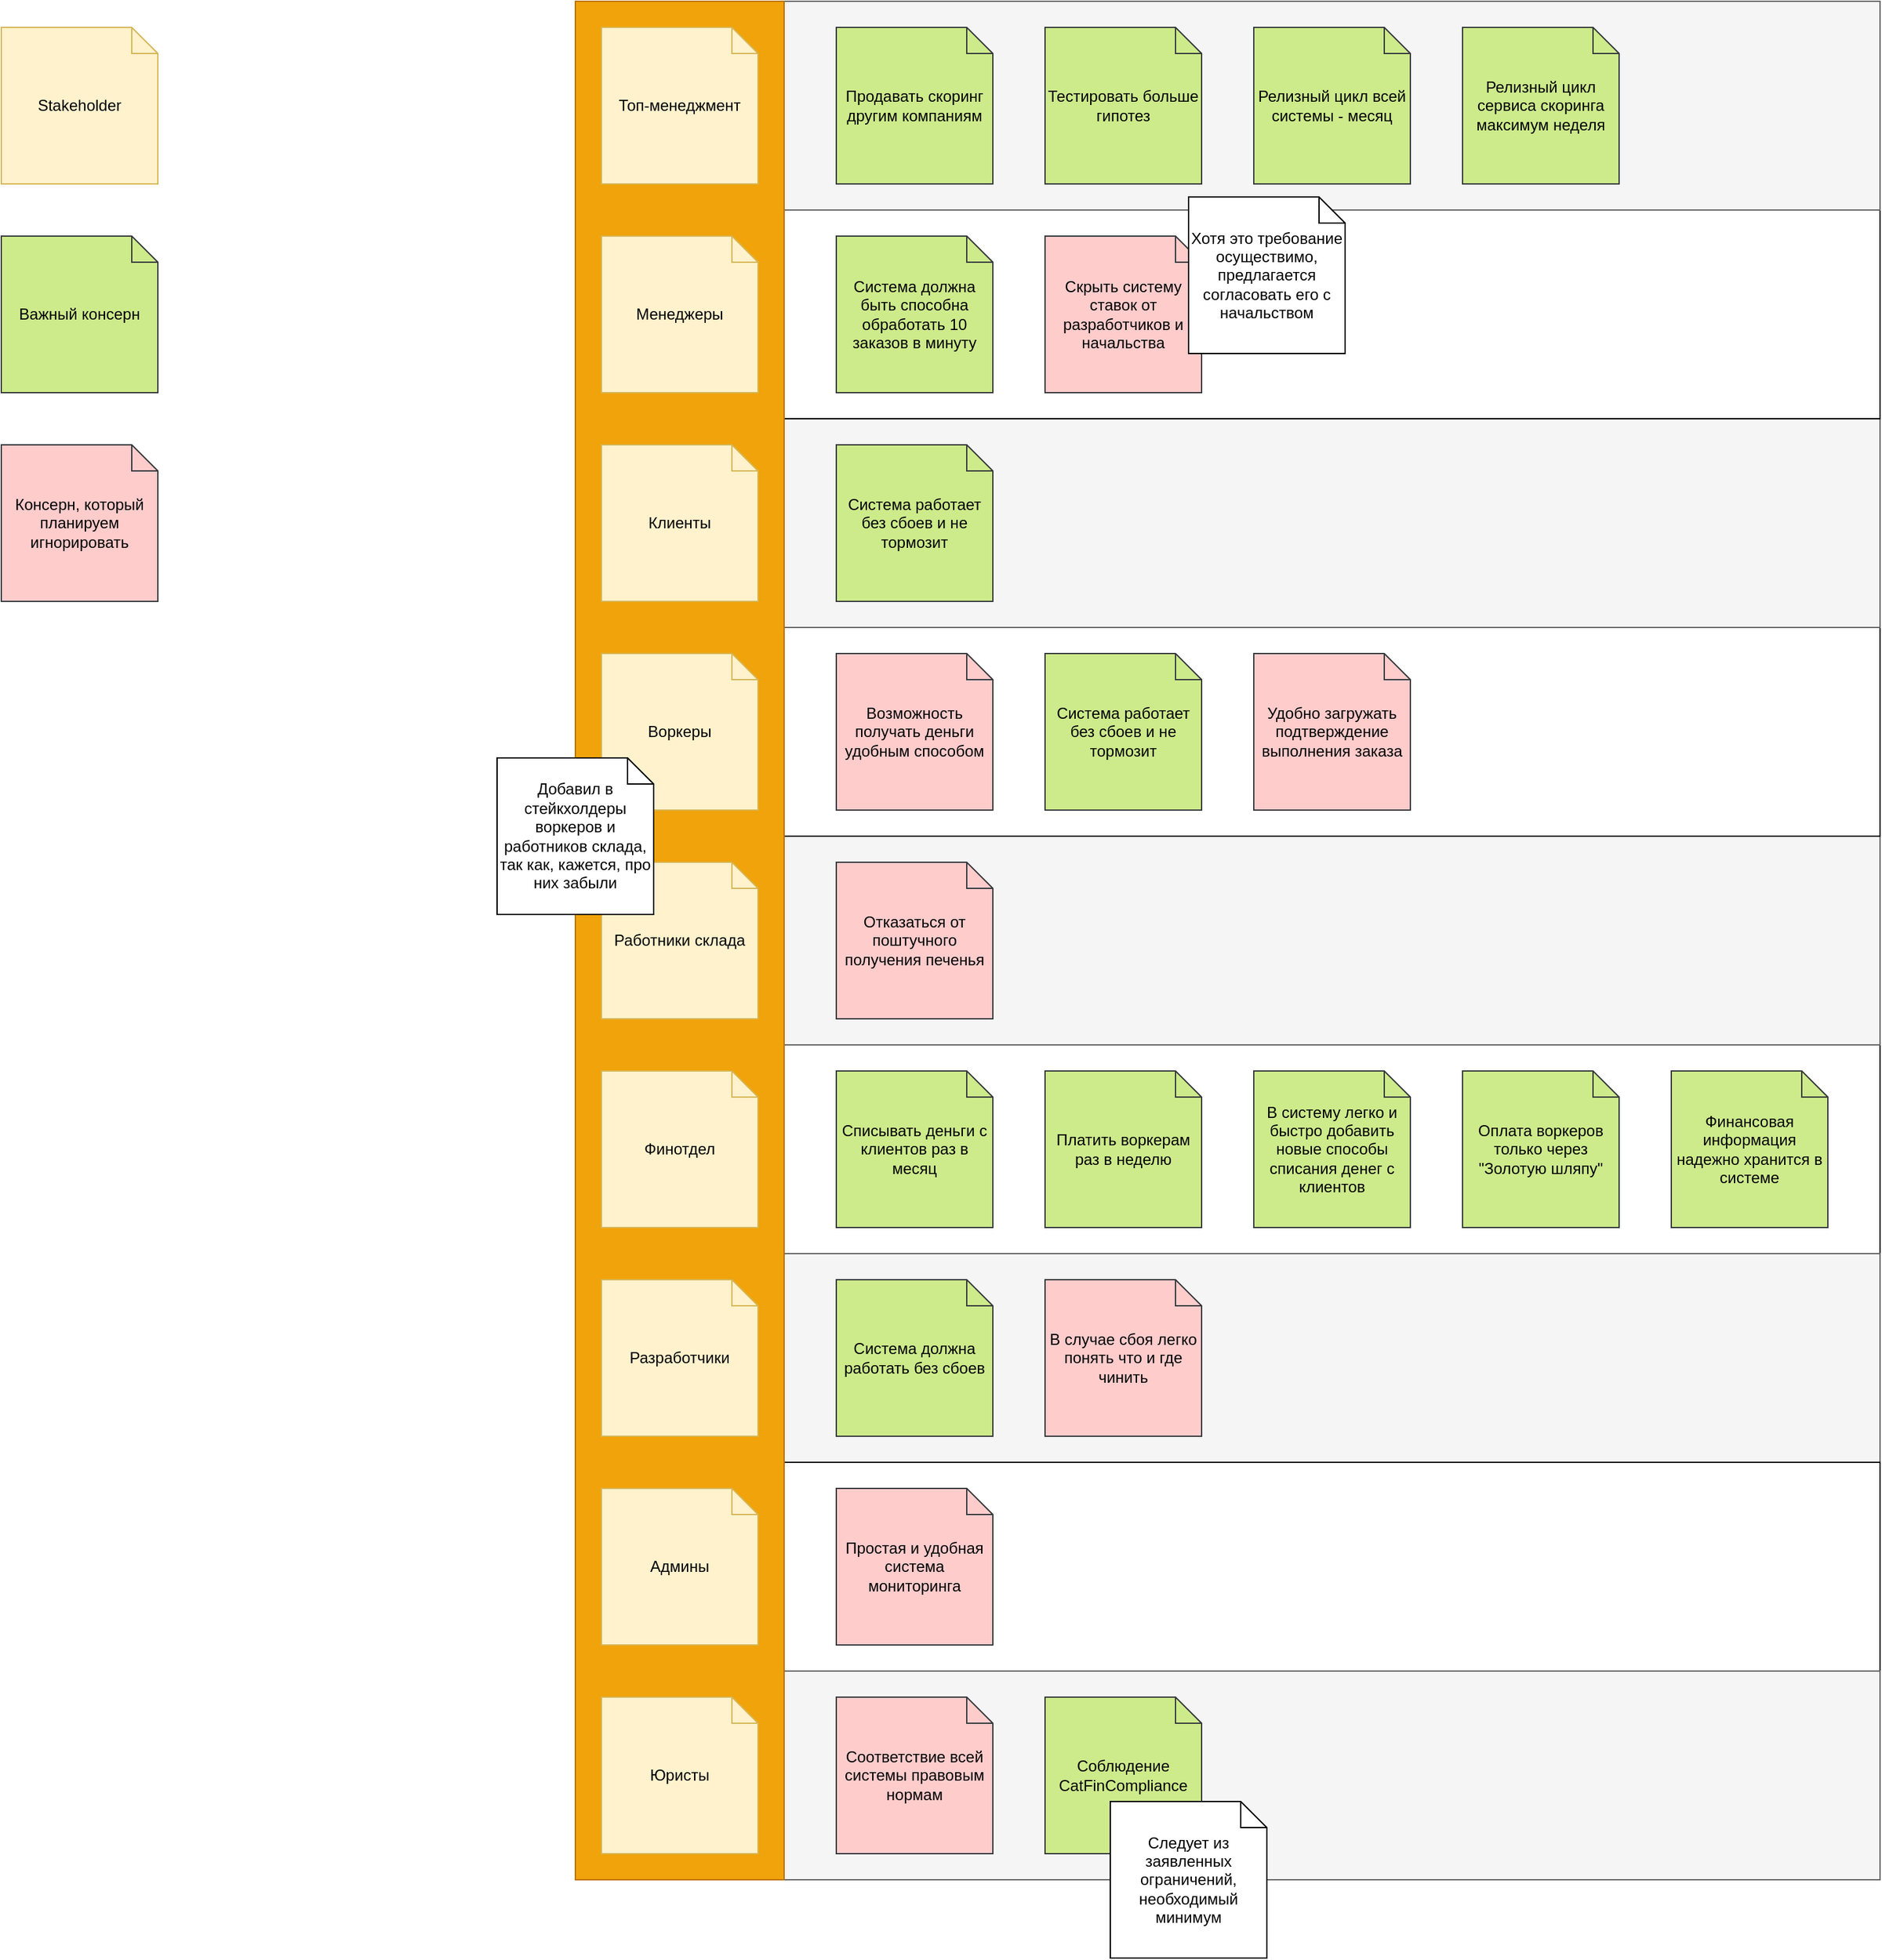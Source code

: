 <mxfile version="21.2.8" type="device">
  <diagram name="Страница 1" id="HH9NPQuQ5fqCs6wBog1j">
    <mxGraphModel dx="1114" dy="1149" grid="1" gridSize="10" guides="1" tooltips="1" connect="1" arrows="1" fold="1" page="1" pageScale="1" pageWidth="2339" pageHeight="3300" math="0" shadow="0">
      <root>
        <mxCell id="0" />
        <mxCell id="1" parent="0" />
        <mxCell id="-xvaMhIPt988bRbWAHjX-48" value="" style="rounded=0;whiteSpace=wrap;html=1;fillStyle=auto;" parent="1" vertex="1">
          <mxGeometry x="640" y="820" width="840" height="160" as="geometry" />
        </mxCell>
        <mxCell id="-xvaMhIPt988bRbWAHjX-49" value="" style="rounded=0;whiteSpace=wrap;html=1;fillStyle=auto;fillColor=#f5f5f5;fontColor=#333333;strokeColor=#666666;" parent="1" vertex="1">
          <mxGeometry x="640" y="980" width="840" height="160" as="geometry" />
        </mxCell>
        <mxCell id="-xvaMhIPt988bRbWAHjX-50" value="" style="rounded=0;whiteSpace=wrap;html=1;fillStyle=auto;" parent="1" vertex="1">
          <mxGeometry x="640" y="1140" width="840" height="160" as="geometry" />
        </mxCell>
        <mxCell id="-xvaMhIPt988bRbWAHjX-51" value="" style="rounded=0;whiteSpace=wrap;html=1;fillStyle=auto;fillColor=#f5f5f5;fontColor=#333333;strokeColor=#666666;" parent="1" vertex="1">
          <mxGeometry x="640" y="1300" width="840" height="160" as="geometry" />
        </mxCell>
        <mxCell id="-xvaMhIPt988bRbWAHjX-47" value="" style="rounded=0;whiteSpace=wrap;html=1;fillStyle=auto;fillColor=#f5f5f5;fontColor=#333333;strokeColor=#666666;" parent="1" vertex="1">
          <mxGeometry x="640" y="660" width="840" height="160" as="geometry" />
        </mxCell>
        <mxCell id="-xvaMhIPt988bRbWAHjX-46" value="" style="rounded=0;whiteSpace=wrap;html=1;fillStyle=auto;" parent="1" vertex="1">
          <mxGeometry x="640" y="500" width="840" height="160" as="geometry" />
        </mxCell>
        <mxCell id="-xvaMhIPt988bRbWAHjX-45" value="" style="rounded=0;whiteSpace=wrap;html=1;fillColor=#f5f5f5;fontColor=#333333;strokeColor=#666666;" parent="1" vertex="1">
          <mxGeometry x="640" y="340" width="840" height="160" as="geometry" />
        </mxCell>
        <mxCell id="-xvaMhIPt988bRbWAHjX-44" value="" style="rounded=0;whiteSpace=wrap;html=1;" parent="1" vertex="1">
          <mxGeometry x="640" y="180" width="840" height="160" as="geometry" />
        </mxCell>
        <mxCell id="-xvaMhIPt988bRbWAHjX-43" value="" style="rounded=0;whiteSpace=wrap;html=1;fillColor=#f5f5f5;fontColor=#333333;strokeColor=#666666;" parent="1" vertex="1">
          <mxGeometry x="640" y="20" width="840" height="160" as="geometry" />
        </mxCell>
        <mxCell id="-xvaMhIPt988bRbWAHjX-11" value="" style="rounded=0;whiteSpace=wrap;html=1;fillColor=#f0a30a;strokeColor=#BD7000;fontColor=#000000;" parent="1" vertex="1">
          <mxGeometry x="480" y="20" width="160" height="1440" as="geometry" />
        </mxCell>
        <mxCell id="-xvaMhIPt988bRbWAHjX-1" value="Stakeholder" style="shape=note;size=20;whiteSpace=wrap;html=1;fillColor=#fff2cc;strokeColor=#d6b656;" parent="1" vertex="1">
          <mxGeometry x="40" y="40" width="120" height="120" as="geometry" />
        </mxCell>
        <mxCell id="-xvaMhIPt988bRbWAHjX-2" value="Топ-менеджмент" style="shape=note;size=20;whiteSpace=wrap;html=1;fillColor=#fff2cc;strokeColor=#d6b656;" parent="1" vertex="1">
          <mxGeometry x="500" y="40" width="120" height="120" as="geometry" />
        </mxCell>
        <mxCell id="-xvaMhIPt988bRbWAHjX-3" value="Менеджеры" style="shape=note;size=20;whiteSpace=wrap;html=1;fillColor=#fff2cc;strokeColor=#d6b656;" parent="1" vertex="1">
          <mxGeometry x="500" y="200" width="120" height="120" as="geometry" />
        </mxCell>
        <mxCell id="-xvaMhIPt988bRbWAHjX-4" value="Финотдел" style="shape=note;size=20;whiteSpace=wrap;html=1;fillColor=#fff2cc;strokeColor=#d6b656;" parent="1" vertex="1">
          <mxGeometry x="500" y="840" width="120" height="120" as="geometry" />
        </mxCell>
        <mxCell id="-xvaMhIPt988bRbWAHjX-5" value="Разработчики" style="shape=note;size=20;whiteSpace=wrap;html=1;fillColor=#fff2cc;strokeColor=#d6b656;" parent="1" vertex="1">
          <mxGeometry x="500" y="1000" width="120" height="120" as="geometry" />
        </mxCell>
        <mxCell id="-xvaMhIPt988bRbWAHjX-6" value="Админы" style="shape=note;size=20;whiteSpace=wrap;html=1;fillColor=#fff2cc;strokeColor=#d6b656;" parent="1" vertex="1">
          <mxGeometry x="500" y="1160" width="120" height="120" as="geometry" />
        </mxCell>
        <mxCell id="-xvaMhIPt988bRbWAHjX-7" value="Юристы" style="shape=note;size=20;whiteSpace=wrap;html=1;fillColor=#fff2cc;strokeColor=#d6b656;" parent="1" vertex="1">
          <mxGeometry x="500" y="1320" width="120" height="120" as="geometry" />
        </mxCell>
        <mxCell id="-xvaMhIPt988bRbWAHjX-8" value="Клиенты" style="shape=note;size=20;whiteSpace=wrap;html=1;fillColor=#fff2cc;strokeColor=#d6b656;" parent="1" vertex="1">
          <mxGeometry x="500" y="360" width="120" height="120" as="geometry" />
        </mxCell>
        <mxCell id="-xvaMhIPt988bRbWAHjX-9" value="Работники склада" style="shape=note;size=20;whiteSpace=wrap;html=1;fillColor=#fff2cc;strokeColor=#d6b656;" parent="1" vertex="1">
          <mxGeometry x="500" y="680" width="120" height="120" as="geometry" />
        </mxCell>
        <mxCell id="-xvaMhIPt988bRbWAHjX-10" value="Воркеры" style="shape=note;size=20;whiteSpace=wrap;html=1;fillColor=#fff2cc;strokeColor=#d6b656;" parent="1" vertex="1">
          <mxGeometry x="500" y="520" width="120" height="120" as="geometry" />
        </mxCell>
        <mxCell id="-xvaMhIPt988bRbWAHjX-13" value="Важный консерн" style="shape=note;size=20;whiteSpace=wrap;html=1;fillColor=#cdeb8b;strokeColor=#36393d;" parent="1" vertex="1">
          <mxGeometry x="40" y="200" width="120" height="120" as="geometry" />
        </mxCell>
        <mxCell id="-xvaMhIPt988bRbWAHjX-14" value="Консерн, который планируем игнорировать" style="shape=note;size=20;whiteSpace=wrap;html=1;fillColor=#ffcccc;strokeColor=#36393d;" parent="1" vertex="1">
          <mxGeometry x="40" y="360" width="120" height="120" as="geometry" />
        </mxCell>
        <mxCell id="-xvaMhIPt988bRbWAHjX-15" value="Продавать скоринг другим компаниям" style="shape=note;size=20;whiteSpace=wrap;html=1;fillColor=#cdeb8b;strokeColor=#36393d;" parent="1" vertex="1">
          <mxGeometry x="680" y="40" width="120" height="120" as="geometry" />
        </mxCell>
        <mxCell id="-xvaMhIPt988bRbWAHjX-17" value="Добавил в стейкхолдеры воркеров и работников склада, так как, кажется, про них забыли" style="shape=note;size=20;whiteSpace=wrap;html=1;" parent="1" vertex="1">
          <mxGeometry x="420" y="600" width="120" height="120" as="geometry" />
        </mxCell>
        <mxCell id="-xvaMhIPt988bRbWAHjX-18" value="Тестировать больше гипотез" style="shape=note;size=20;whiteSpace=wrap;html=1;fillColor=#cdeb8b;strokeColor=#36393d;" parent="1" vertex="1">
          <mxGeometry x="840" y="40" width="120" height="120" as="geometry" />
        </mxCell>
        <mxCell id="-xvaMhIPt988bRbWAHjX-19" value="Релизный цикл всей системы - месяц" style="shape=note;size=20;whiteSpace=wrap;html=1;fillColor=#cdeb8b;strokeColor=#36393d;" parent="1" vertex="1">
          <mxGeometry x="1000" y="40" width="120" height="120" as="geometry" />
        </mxCell>
        <mxCell id="-xvaMhIPt988bRbWAHjX-20" value="Релизный цикл сервиса скоринга максимум неделя" style="shape=note;size=20;whiteSpace=wrap;html=1;fillColor=#cdeb8b;strokeColor=#36393d;" parent="1" vertex="1">
          <mxGeometry x="1160" y="40" width="120" height="120" as="geometry" />
        </mxCell>
        <mxCell id="-xvaMhIPt988bRbWAHjX-21" value="Система должна быть способна обработать 10 заказов в минуту" style="shape=note;size=20;whiteSpace=wrap;html=1;fillColor=#cdeb8b;strokeColor=#36393d;" parent="1" vertex="1">
          <mxGeometry x="680" y="200" width="120" height="120" as="geometry" />
        </mxCell>
        <mxCell id="-xvaMhIPt988bRbWAHjX-22" value="Скрыть систему ставок от разработчиков и начальства" style="shape=note;size=20;whiteSpace=wrap;html=1;fillColor=#ffcccc;strokeColor=#36393d;" parent="1" vertex="1">
          <mxGeometry x="840" y="200" width="120" height="120" as="geometry" />
        </mxCell>
        <mxCell id="-xvaMhIPt988bRbWAHjX-23" value="Хотя это требование осуществимо, предлагается согласовать его с начальством" style="shape=note;size=20;whiteSpace=wrap;html=1;" parent="1" vertex="1">
          <mxGeometry x="950" y="170" width="120" height="120" as="geometry" />
        </mxCell>
        <mxCell id="-xvaMhIPt988bRbWAHjX-24" value="Оплата воркеров только через &quot;Золотую шляпу&quot;" style="shape=note;size=20;whiteSpace=wrap;html=1;fillColor=#cdeb8b;strokeColor=#36393d;" parent="1" vertex="1">
          <mxGeometry x="1160" y="840" width="120" height="120" as="geometry" />
        </mxCell>
        <mxCell id="-xvaMhIPt988bRbWAHjX-25" value="Списывать деньги с клиентов раз в месяц" style="shape=note;size=20;whiteSpace=wrap;html=1;fillColor=#cdeb8b;strokeColor=#36393d;" parent="1" vertex="1">
          <mxGeometry x="680" y="840" width="120" height="120" as="geometry" />
        </mxCell>
        <mxCell id="-xvaMhIPt988bRbWAHjX-26" value="Платить воркерам раз в неделю" style="shape=note;size=20;whiteSpace=wrap;html=1;fillColor=#cdeb8b;strokeColor=#36393d;" parent="1" vertex="1">
          <mxGeometry x="840" y="840" width="120" height="120" as="geometry" />
        </mxCell>
        <mxCell id="-xvaMhIPt988bRbWAHjX-27" value="В систему легко и быстро добавить новые способы списания денег с клиентов" style="shape=note;size=20;whiteSpace=wrap;html=1;fillColor=#cdeb8b;strokeColor=#36393d;" parent="1" vertex="1">
          <mxGeometry x="1000" y="840" width="120" height="120" as="geometry" />
        </mxCell>
        <mxCell id="-xvaMhIPt988bRbWAHjX-28" value="Финансовая информация надежно хранится в системе" style="shape=note;size=20;whiteSpace=wrap;html=1;fillColor=#cdeb8b;strokeColor=#36393d;" parent="1" vertex="1">
          <mxGeometry x="1320" y="840" width="120" height="120" as="geometry" />
        </mxCell>
        <mxCell id="-xvaMhIPt988bRbWAHjX-29" value="Система должна работать без сбоев" style="shape=note;size=20;whiteSpace=wrap;html=1;fillColor=#cdeb8b;strokeColor=#36393d;" parent="1" vertex="1">
          <mxGeometry x="680" y="1000" width="120" height="120" as="geometry" />
        </mxCell>
        <mxCell id="-xvaMhIPt988bRbWAHjX-30" value="В случае сбоя легко понять что и где чинить" style="shape=note;size=20;whiteSpace=wrap;html=1;fillColor=#ffcccc;strokeColor=#36393d;" parent="1" vertex="1">
          <mxGeometry x="840" y="1000" width="120" height="120" as="geometry" />
        </mxCell>
        <mxCell id="-xvaMhIPt988bRbWAHjX-31" value="Простая и удобная система мониторинга" style="shape=note;size=20;whiteSpace=wrap;html=1;fillColor=#ffcccc;strokeColor=#36393d;" parent="1" vertex="1">
          <mxGeometry x="680" y="1160" width="120" height="120" as="geometry" />
        </mxCell>
        <mxCell id="-xvaMhIPt988bRbWAHjX-32" value="Соответствие всей системы правовым нормам" style="shape=note;size=20;whiteSpace=wrap;html=1;fillColor=#ffcccc;strokeColor=#36393d;" parent="1" vertex="1">
          <mxGeometry x="680" y="1320" width="120" height="120" as="geometry" />
        </mxCell>
        <mxCell id="-xvaMhIPt988bRbWAHjX-33" value="Система работает без сбоев и не тормозит" style="shape=note;size=20;whiteSpace=wrap;html=1;fillColor=#cdeb8b;strokeColor=#36393d;" parent="1" vertex="1">
          <mxGeometry x="680" y="360" width="120" height="120" as="geometry" />
        </mxCell>
        <mxCell id="-xvaMhIPt988bRbWAHjX-35" value="Возможность получать деньги удобным способом" style="shape=note;size=20;whiteSpace=wrap;html=1;fillColor=#ffcccc;strokeColor=#36393d;" parent="1" vertex="1">
          <mxGeometry x="680" y="520" width="120" height="120" as="geometry" />
        </mxCell>
        <mxCell id="-xvaMhIPt988bRbWAHjX-38" value="Соблюдение CatFinCompliance" style="shape=note;size=20;whiteSpace=wrap;html=1;fillColor=#cdeb8b;strokeColor=#36393d;" parent="1" vertex="1">
          <mxGeometry x="840" y="1320" width="120" height="120" as="geometry" />
        </mxCell>
        <mxCell id="-xvaMhIPt988bRbWAHjX-39" value="Следует из заявленных ограничений, необходимый минимум" style="shape=note;size=20;whiteSpace=wrap;html=1;" parent="1" vertex="1">
          <mxGeometry x="890" y="1400" width="120" height="120" as="geometry" />
        </mxCell>
        <mxCell id="-xvaMhIPt988bRbWAHjX-40" value="Удобно загружать подтверждение выполнения заказа" style="shape=note;size=20;whiteSpace=wrap;html=1;fillColor=#ffcccc;strokeColor=#36393d;" parent="1" vertex="1">
          <mxGeometry x="1000" y="520" width="120" height="120" as="geometry" />
        </mxCell>
        <mxCell id="-xvaMhIPt988bRbWAHjX-41" value="Система работает без сбоев и не тормозит" style="shape=note;size=20;whiteSpace=wrap;html=1;fillColor=#cdeb8b;strokeColor=#36393d;" parent="1" vertex="1">
          <mxGeometry x="840" y="520" width="120" height="120" as="geometry" />
        </mxCell>
        <mxCell id="-xvaMhIPt988bRbWAHjX-42" value="Отказаться от поштучного получения печенья" style="shape=note;size=20;whiteSpace=wrap;html=1;fillColor=#ffcccc;strokeColor=#36393d;" parent="1" vertex="1">
          <mxGeometry x="680" y="680" width="120" height="120" as="geometry" />
        </mxCell>
      </root>
    </mxGraphModel>
  </diagram>
</mxfile>
